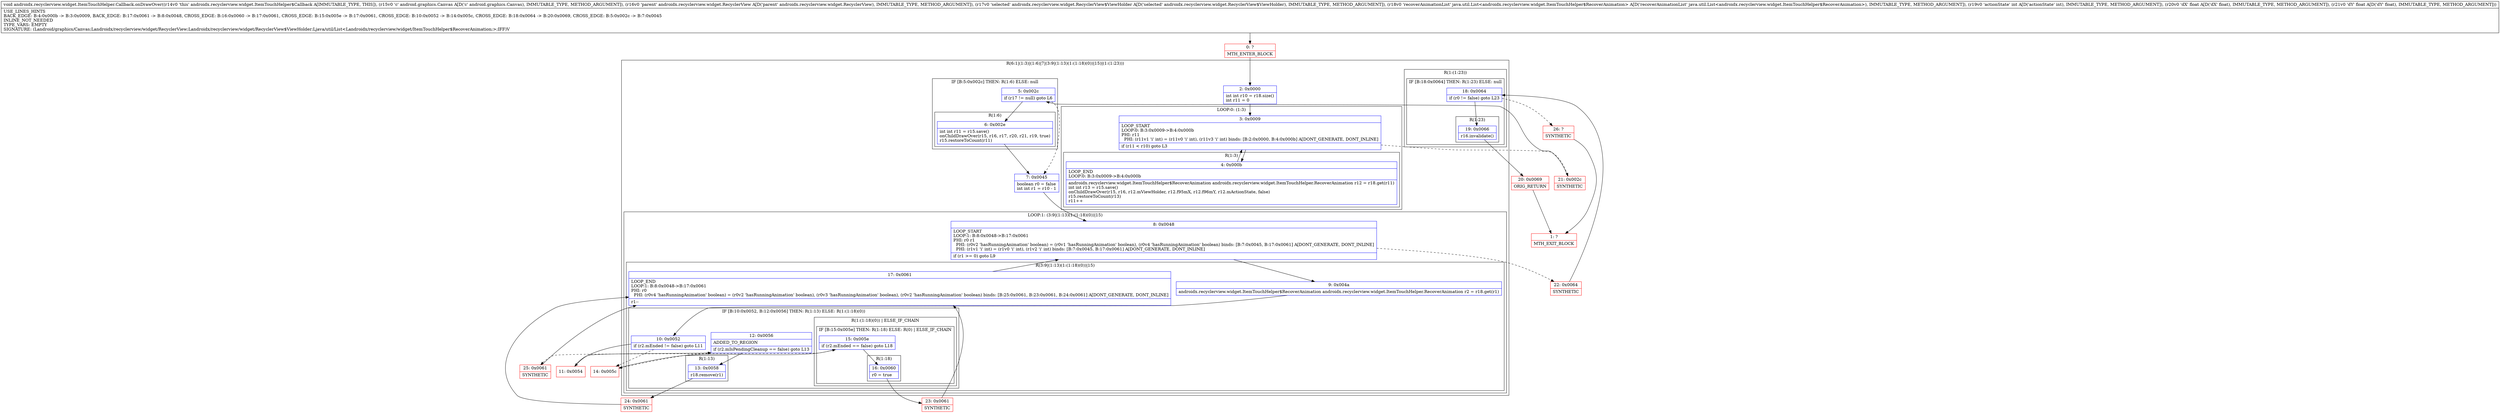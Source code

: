 digraph "CFG forandroidx.recyclerview.widget.ItemTouchHelper.Callback.onDrawOver(Landroid\/graphics\/Canvas;Landroidx\/recyclerview\/widget\/RecyclerView;Landroidx\/recyclerview\/widget\/RecyclerView$ViewHolder;Ljava\/util\/List;IFF)V" {
subgraph cluster_Region_1710277743 {
label = "R(6:1|(1:3)|(1:6)|7|(3:9|(1:13)(1:(1:18)(0))|15)|(1:(1:23)))";
node [shape=record,color=blue];
Node_2 [shape=record,label="{2\:\ 0x0000|int int r10 = r18.size()\lint r11 = 0\l}"];
subgraph cluster_LoopRegion_1421552669 {
label = "LOOP:0: (1:3)";
node [shape=record,color=blue];
Node_3 [shape=record,label="{3\:\ 0x0009|LOOP_START\lLOOP:0: B:3:0x0009\-\>B:4:0x000b\lPHI: r11 \l  PHI: (r11v1 'i' int) = (r11v0 'i' int), (r11v3 'i' int) binds: [B:2:0x0000, B:4:0x000b] A[DONT_GENERATE, DONT_INLINE]\l|if (r11 \< r10) goto L3\l}"];
subgraph cluster_Region_1492888316 {
label = "R(1:3)";
node [shape=record,color=blue];
Node_4 [shape=record,label="{4\:\ 0x000b|LOOP_END\lLOOP:0: B:3:0x0009\-\>B:4:0x000b\l|androidx.recyclerview.widget.ItemTouchHelper$RecoverAnimation androidx.recyclerview.widget.ItemTouchHelper.RecoverAnimation r12 = r18.get(r11)\lint int r13 = r15.save()\lonChildDrawOver(r15, r16, r12.mViewHolder, r12.f95mX, r12.f96mY, r12.mActionState, false)\lr15.restoreToCount(r13)\lr11++\l}"];
}
}
subgraph cluster_IfRegion_104573792 {
label = "IF [B:5:0x002c] THEN: R(1:6) ELSE: null";
node [shape=record,color=blue];
Node_5 [shape=record,label="{5\:\ 0x002c|if (r17 != null) goto L6\l}"];
subgraph cluster_Region_239930457 {
label = "R(1:6)";
node [shape=record,color=blue];
Node_6 [shape=record,label="{6\:\ 0x002e|int int r11 = r15.save()\lonChildDrawOver(r15, r16, r17, r20, r21, r19, true)\lr15.restoreToCount(r11)\l}"];
}
}
Node_7 [shape=record,label="{7\:\ 0x0045|boolean r0 = false\lint int r1 = r10 \- 1\l}"];
subgraph cluster_LoopRegion_937114053 {
label = "LOOP:1: (3:9|(1:13)(1:(1:18)(0))|15)";
node [shape=record,color=blue];
Node_8 [shape=record,label="{8\:\ 0x0048|LOOP_START\lLOOP:1: B:8:0x0048\-\>B:17:0x0061\lPHI: r0 r1 \l  PHI: (r0v2 'hasRunningAnimation' boolean) = (r0v1 'hasRunningAnimation' boolean), (r0v4 'hasRunningAnimation' boolean) binds: [B:7:0x0045, B:17:0x0061] A[DONT_GENERATE, DONT_INLINE]\l  PHI: (r1v1 'i' int) = (r1v0 'i' int), (r1v2 'i' int) binds: [B:7:0x0045, B:17:0x0061] A[DONT_GENERATE, DONT_INLINE]\l|if (r1 \>= 0) goto L9\l}"];
subgraph cluster_Region_1483130007 {
label = "R(3:9|(1:13)(1:(1:18)(0))|15)";
node [shape=record,color=blue];
Node_9 [shape=record,label="{9\:\ 0x004a|androidx.recyclerview.widget.ItemTouchHelper$RecoverAnimation androidx.recyclerview.widget.ItemTouchHelper.RecoverAnimation r2 = r18.get(r1)\l}"];
subgraph cluster_IfRegion_940590842 {
label = "IF [B:10:0x0052, B:12:0x0056] THEN: R(1:13) ELSE: R(1:(1:18)(0))";
node [shape=record,color=blue];
Node_10 [shape=record,label="{10\:\ 0x0052|if (r2.mEnded != false) goto L11\l}"];
Node_12 [shape=record,label="{12\:\ 0x0056|ADDED_TO_REGION\l|if (r2.mIsPendingCleanup == false) goto L13\l}"];
subgraph cluster_Region_1565473069 {
label = "R(1:13)";
node [shape=record,color=blue];
Node_13 [shape=record,label="{13\:\ 0x0058|r18.remove(r1)\l}"];
}
subgraph cluster_Region_1381706111 {
label = "R(1:(1:18)(0)) | ELSE_IF_CHAIN\l";
node [shape=record,color=blue];
subgraph cluster_IfRegion_1625374382 {
label = "IF [B:15:0x005e] THEN: R(1:18) ELSE: R(0) | ELSE_IF_CHAIN\l";
node [shape=record,color=blue];
Node_15 [shape=record,label="{15\:\ 0x005e|if (r2.mEnded == false) goto L18\l}"];
subgraph cluster_Region_994823728 {
label = "R(1:18)";
node [shape=record,color=blue];
Node_16 [shape=record,label="{16\:\ 0x0060|r0 = true\l}"];
}
subgraph cluster_Region_1384582416 {
label = "R(0)";
node [shape=record,color=blue];
}
}
}
}
Node_17 [shape=record,label="{17\:\ 0x0061|LOOP_END\lLOOP:1: B:8:0x0048\-\>B:17:0x0061\lPHI: r0 \l  PHI: (r0v4 'hasRunningAnimation' boolean) = (r0v2 'hasRunningAnimation' boolean), (r0v3 'hasRunningAnimation' boolean), (r0v2 'hasRunningAnimation' boolean) binds: [B:25:0x0061, B:23:0x0061, B:24:0x0061] A[DONT_GENERATE, DONT_INLINE]\l|r1\-\-\l}"];
}
}
subgraph cluster_Region_714284030 {
label = "R(1:(1:23))";
node [shape=record,color=blue];
subgraph cluster_IfRegion_907925120 {
label = "IF [B:18:0x0064] THEN: R(1:23) ELSE: null";
node [shape=record,color=blue];
Node_18 [shape=record,label="{18\:\ 0x0064|if (r0 != false) goto L23\l}"];
subgraph cluster_Region_1898501479 {
label = "R(1:23)";
node [shape=record,color=blue];
Node_19 [shape=record,label="{19\:\ 0x0066|r16.invalidate()\l}"];
}
}
}
}
Node_0 [shape=record,color=red,label="{0\:\ ?|MTH_ENTER_BLOCK\l}"];
Node_21 [shape=record,color=red,label="{21\:\ 0x002c|SYNTHETIC\l}"];
Node_11 [shape=record,color=red,label="{11\:\ 0x0054}"];
Node_24 [shape=record,color=red,label="{24\:\ 0x0061|SYNTHETIC\l}"];
Node_14 [shape=record,color=red,label="{14\:\ 0x005c}"];
Node_23 [shape=record,color=red,label="{23\:\ 0x0061|SYNTHETIC\l}"];
Node_25 [shape=record,color=red,label="{25\:\ 0x0061|SYNTHETIC\l}"];
Node_22 [shape=record,color=red,label="{22\:\ 0x0064|SYNTHETIC\l}"];
Node_20 [shape=record,color=red,label="{20\:\ 0x0069|ORIG_RETURN\l}"];
Node_1 [shape=record,color=red,label="{1\:\ ?|MTH_EXIT_BLOCK\l}"];
Node_26 [shape=record,color=red,label="{26\:\ ?|SYNTHETIC\l}"];
MethodNode[shape=record,label="{void androidx.recyclerview.widget.ItemTouchHelper.Callback.onDrawOver((r14v0 'this' androidx.recyclerview.widget.ItemTouchHelper$Callback A[IMMUTABLE_TYPE, THIS]), (r15v0 'c' android.graphics.Canvas A[D('c' android.graphics.Canvas), IMMUTABLE_TYPE, METHOD_ARGUMENT]), (r16v0 'parent' androidx.recyclerview.widget.RecyclerView A[D('parent' androidx.recyclerview.widget.RecyclerView), IMMUTABLE_TYPE, METHOD_ARGUMENT]), (r17v0 'selected' androidx.recyclerview.widget.RecyclerView$ViewHolder A[D('selected' androidx.recyclerview.widget.RecyclerView$ViewHolder), IMMUTABLE_TYPE, METHOD_ARGUMENT]), (r18v0 'recoverAnimationList' java.util.List\<androidx.recyclerview.widget.ItemTouchHelper$RecoverAnimation\> A[D('recoverAnimationList' java.util.List\<androidx.recyclerview.widget.ItemTouchHelper$RecoverAnimation\>), IMMUTABLE_TYPE, METHOD_ARGUMENT]), (r19v0 'actionState' int A[D('actionState' int), IMMUTABLE_TYPE, METHOD_ARGUMENT]), (r20v0 'dX' float A[D('dX' float), IMMUTABLE_TYPE, METHOD_ARGUMENT]), (r21v0 'dY' float A[D('dY' float), IMMUTABLE_TYPE, METHOD_ARGUMENT]))  | USE_LINES_HINTS\lBACK_EDGE: B:4:0x000b \-\> B:3:0x0009, BACK_EDGE: B:17:0x0061 \-\> B:8:0x0048, CROSS_EDGE: B:16:0x0060 \-\> B:17:0x0061, CROSS_EDGE: B:15:0x005e \-\> B:17:0x0061, CROSS_EDGE: B:10:0x0052 \-\> B:14:0x005c, CROSS_EDGE: B:18:0x0064 \-\> B:20:0x0069, CROSS_EDGE: B:5:0x002c \-\> B:7:0x0045\lINLINE_NOT_NEEDED\lTYPE_VARS: EMPTY\lSIGNATURE: (Landroid\/graphics\/Canvas;Landroidx\/recyclerview\/widget\/RecyclerView;Landroidx\/recyclerview\/widget\/RecyclerView$ViewHolder;Ljava\/util\/List\<Landroidx\/recyclerview\/widget\/ItemTouchHelper$RecoverAnimation;\>;IFF)V\l}"];
MethodNode -> Node_0;Node_2 -> Node_3;
Node_3 -> Node_4;
Node_3 -> Node_21[style=dashed];
Node_4 -> Node_3;
Node_5 -> Node_6;
Node_5 -> Node_7[style=dashed];
Node_6 -> Node_7;
Node_7 -> Node_8;
Node_8 -> Node_9;
Node_8 -> Node_22[style=dashed];
Node_9 -> Node_10;
Node_10 -> Node_11;
Node_10 -> Node_14[style=dashed];
Node_12 -> Node_13;
Node_12 -> Node_14[style=dashed];
Node_13 -> Node_24;
Node_15 -> Node_16;
Node_15 -> Node_25[style=dashed];
Node_16 -> Node_23;
Node_17 -> Node_8;
Node_18 -> Node_19;
Node_18 -> Node_26[style=dashed];
Node_19 -> Node_20;
Node_0 -> Node_2;
Node_21 -> Node_5;
Node_11 -> Node_12;
Node_24 -> Node_17;
Node_14 -> Node_15;
Node_23 -> Node_17;
Node_25 -> Node_17;
Node_22 -> Node_18;
Node_20 -> Node_1;
Node_26 -> Node_1;
}

